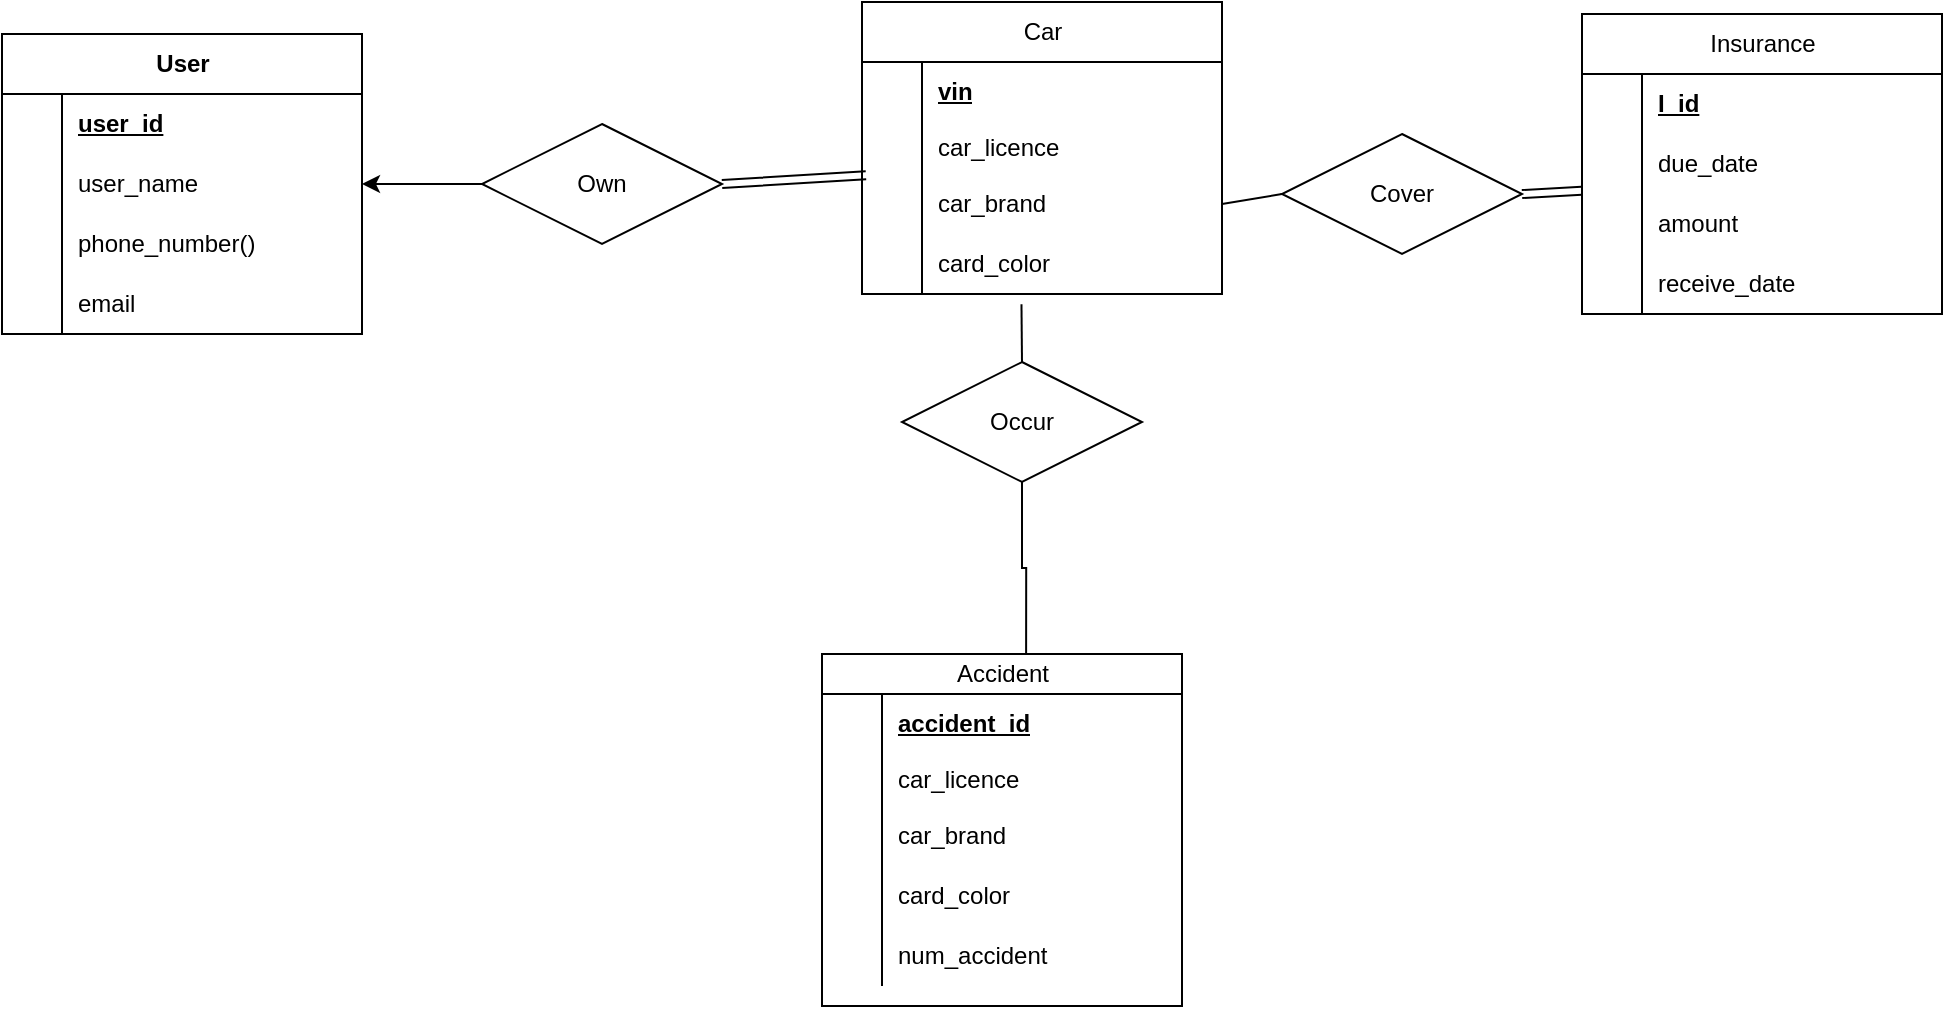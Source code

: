 <mxfile version="24.1.0" type="device">
  <diagram id="R2lEEEUBdFMjLlhIrx00" name="Page-1">
    <mxGraphModel dx="1018" dy="598" grid="1" gridSize="10" guides="1" tooltips="1" connect="1" arrows="1" fold="1" page="1" pageScale="1" pageWidth="1169" pageHeight="827" math="0" shadow="0" extFonts="Permanent Marker^https://fonts.googleapis.com/css?family=Permanent+Marker">
      <root>
        <mxCell id="0" />
        <mxCell id="1" parent="0" />
        <mxCell id="twjAdfJz2tQ9UhTfR8Xf-1" value="User" style="shape=table;startSize=30;container=1;collapsible=1;childLayout=tableLayout;fixedRows=1;rowLines=0;fontStyle=1;align=center;resizeLast=1;html=1;" vertex="1" parent="1">
          <mxGeometry x="110" y="250" width="180" height="150" as="geometry" />
        </mxCell>
        <mxCell id="twjAdfJz2tQ9UhTfR8Xf-5" value="" style="shape=tableRow;horizontal=0;startSize=0;swimlaneHead=0;swimlaneBody=0;fillColor=none;collapsible=0;dropTarget=0;points=[[0,0.5],[1,0.5]];portConstraint=eastwest;top=0;left=0;right=0;bottom=0;" vertex="1" parent="twjAdfJz2tQ9UhTfR8Xf-1">
          <mxGeometry y="30" width="180" height="30" as="geometry" />
        </mxCell>
        <mxCell id="twjAdfJz2tQ9UhTfR8Xf-6" value="" style="shape=partialRectangle;connectable=0;fillColor=none;top=0;left=0;bottom=0;right=0;editable=1;overflow=hidden;whiteSpace=wrap;html=1;" vertex="1" parent="twjAdfJz2tQ9UhTfR8Xf-5">
          <mxGeometry width="30" height="30" as="geometry">
            <mxRectangle width="30" height="30" as="alternateBounds" />
          </mxGeometry>
        </mxCell>
        <mxCell id="twjAdfJz2tQ9UhTfR8Xf-7" value="&lt;u&gt;&lt;b&gt;user_id&lt;/b&gt;&lt;/u&gt;" style="shape=partialRectangle;connectable=0;fillColor=none;top=0;left=0;bottom=0;right=0;align=left;spacingLeft=6;overflow=hidden;whiteSpace=wrap;html=1;" vertex="1" parent="twjAdfJz2tQ9UhTfR8Xf-5">
          <mxGeometry x="30" width="150" height="30" as="geometry">
            <mxRectangle width="150" height="30" as="alternateBounds" />
          </mxGeometry>
        </mxCell>
        <mxCell id="twjAdfJz2tQ9UhTfR8Xf-8" value="" style="shape=tableRow;horizontal=0;startSize=0;swimlaneHead=0;swimlaneBody=0;fillColor=none;collapsible=0;dropTarget=0;points=[[0,0.5],[1,0.5]];portConstraint=eastwest;top=0;left=0;right=0;bottom=0;" vertex="1" parent="twjAdfJz2tQ9UhTfR8Xf-1">
          <mxGeometry y="60" width="180" height="30" as="geometry" />
        </mxCell>
        <mxCell id="twjAdfJz2tQ9UhTfR8Xf-9" value="" style="shape=partialRectangle;connectable=0;fillColor=none;top=0;left=0;bottom=0;right=0;editable=1;overflow=hidden;whiteSpace=wrap;html=1;" vertex="1" parent="twjAdfJz2tQ9UhTfR8Xf-8">
          <mxGeometry width="30" height="30" as="geometry">
            <mxRectangle width="30" height="30" as="alternateBounds" />
          </mxGeometry>
        </mxCell>
        <mxCell id="twjAdfJz2tQ9UhTfR8Xf-10" value="user_name" style="shape=partialRectangle;connectable=0;fillColor=none;top=0;left=0;bottom=0;right=0;align=left;spacingLeft=6;overflow=hidden;whiteSpace=wrap;html=1;" vertex="1" parent="twjAdfJz2tQ9UhTfR8Xf-8">
          <mxGeometry x="30" width="150" height="30" as="geometry">
            <mxRectangle width="150" height="30" as="alternateBounds" />
          </mxGeometry>
        </mxCell>
        <mxCell id="twjAdfJz2tQ9UhTfR8Xf-11" value="" style="shape=tableRow;horizontal=0;startSize=0;swimlaneHead=0;swimlaneBody=0;fillColor=none;collapsible=0;dropTarget=0;points=[[0,0.5],[1,0.5]];portConstraint=eastwest;top=0;left=0;right=0;bottom=0;" vertex="1" parent="twjAdfJz2tQ9UhTfR8Xf-1">
          <mxGeometry y="90" width="180" height="30" as="geometry" />
        </mxCell>
        <mxCell id="twjAdfJz2tQ9UhTfR8Xf-12" value="&lt;div&gt;&lt;br/&gt;&lt;/div&gt;" style="shape=partialRectangle;connectable=0;fillColor=none;top=0;left=0;bottom=0;right=0;editable=1;overflow=hidden;whiteSpace=wrap;html=1;" vertex="1" parent="twjAdfJz2tQ9UhTfR8Xf-11">
          <mxGeometry width="30" height="30" as="geometry">
            <mxRectangle width="30" height="30" as="alternateBounds" />
          </mxGeometry>
        </mxCell>
        <mxCell id="twjAdfJz2tQ9UhTfR8Xf-13" value="phone_number()" style="shape=partialRectangle;connectable=0;fillColor=none;top=0;left=0;bottom=0;right=0;align=left;spacingLeft=6;overflow=hidden;whiteSpace=wrap;html=1;" vertex="1" parent="twjAdfJz2tQ9UhTfR8Xf-11">
          <mxGeometry x="30" width="150" height="30" as="geometry">
            <mxRectangle width="150" height="30" as="alternateBounds" />
          </mxGeometry>
        </mxCell>
        <mxCell id="twjAdfJz2tQ9UhTfR8Xf-14" value="" style="shape=tableRow;horizontal=0;startSize=0;swimlaneHead=0;swimlaneBody=0;fillColor=none;collapsible=0;dropTarget=0;points=[[0,0.5],[1,0.5]];portConstraint=eastwest;top=0;left=0;right=0;bottom=0;" vertex="1" parent="twjAdfJz2tQ9UhTfR8Xf-1">
          <mxGeometry y="120" width="180" height="30" as="geometry" />
        </mxCell>
        <mxCell id="twjAdfJz2tQ9UhTfR8Xf-15" value="&lt;div&gt;&lt;br/&gt;&lt;/div&gt;" style="shape=partialRectangle;connectable=0;fillColor=none;top=0;left=0;bottom=0;right=0;editable=1;overflow=hidden;whiteSpace=wrap;html=1;" vertex="1" parent="twjAdfJz2tQ9UhTfR8Xf-14">
          <mxGeometry width="30" height="30" as="geometry">
            <mxRectangle width="30" height="30" as="alternateBounds" />
          </mxGeometry>
        </mxCell>
        <mxCell id="twjAdfJz2tQ9UhTfR8Xf-16" value="email" style="shape=partialRectangle;connectable=0;fillColor=none;top=0;left=0;bottom=0;right=0;align=left;spacingLeft=6;overflow=hidden;whiteSpace=wrap;html=1;" vertex="1" parent="twjAdfJz2tQ9UhTfR8Xf-14">
          <mxGeometry x="30" width="150" height="30" as="geometry">
            <mxRectangle width="150" height="30" as="alternateBounds" />
          </mxGeometry>
        </mxCell>
        <mxCell id="twjAdfJz2tQ9UhTfR8Xf-23" value="Car" style="shape=table;startSize=30;container=1;collapsible=1;childLayout=tableLayout;fixedRows=1;rowLines=0;fontStyle=0;align=center;resizeLast=1;html=1;" vertex="1" parent="1">
          <mxGeometry x="540" y="234" width="180" height="146.0" as="geometry" />
        </mxCell>
        <mxCell id="twjAdfJz2tQ9UhTfR8Xf-24" value="" style="shape=tableRow;horizontal=0;startSize=0;swimlaneHead=0;swimlaneBody=0;fillColor=none;collapsible=0;dropTarget=0;points=[[0,0.5],[1,0.5]];portConstraint=eastwest;top=0;left=0;right=0;bottom=0;" vertex="1" parent="twjAdfJz2tQ9UhTfR8Xf-23">
          <mxGeometry y="30" width="180" height="30" as="geometry" />
        </mxCell>
        <mxCell id="twjAdfJz2tQ9UhTfR8Xf-25" value="" style="shape=partialRectangle;connectable=0;fillColor=none;top=0;left=0;bottom=0;right=0;editable=1;overflow=hidden;whiteSpace=wrap;html=1;" vertex="1" parent="twjAdfJz2tQ9UhTfR8Xf-24">
          <mxGeometry width="30" height="30" as="geometry">
            <mxRectangle width="30" height="30" as="alternateBounds" />
          </mxGeometry>
        </mxCell>
        <mxCell id="twjAdfJz2tQ9UhTfR8Xf-26" value="&lt;b&gt;&lt;u&gt;vin&lt;/u&gt;&lt;/b&gt;" style="shape=partialRectangle;connectable=0;fillColor=none;top=0;left=0;bottom=0;right=0;align=left;spacingLeft=6;overflow=hidden;whiteSpace=wrap;html=1;" vertex="1" parent="twjAdfJz2tQ9UhTfR8Xf-24">
          <mxGeometry x="30" width="150" height="30" as="geometry">
            <mxRectangle width="150" height="30" as="alternateBounds" />
          </mxGeometry>
        </mxCell>
        <mxCell id="twjAdfJz2tQ9UhTfR8Xf-27" value="" style="shape=tableRow;horizontal=0;startSize=0;swimlaneHead=0;swimlaneBody=0;fillColor=none;collapsible=0;dropTarget=0;points=[[0,0.5],[1,0.5]];portConstraint=eastwest;top=0;left=0;right=0;bottom=0;" vertex="1" parent="twjAdfJz2tQ9UhTfR8Xf-23">
          <mxGeometry y="60" width="180" height="26" as="geometry" />
        </mxCell>
        <mxCell id="twjAdfJz2tQ9UhTfR8Xf-28" value="" style="shape=partialRectangle;connectable=0;fillColor=none;top=0;left=0;bottom=0;right=0;editable=1;overflow=hidden;whiteSpace=wrap;html=1;" vertex="1" parent="twjAdfJz2tQ9UhTfR8Xf-27">
          <mxGeometry width="30" height="26" as="geometry">
            <mxRectangle width="30" height="26" as="alternateBounds" />
          </mxGeometry>
        </mxCell>
        <mxCell id="twjAdfJz2tQ9UhTfR8Xf-29" value="car_licence" style="shape=partialRectangle;connectable=0;fillColor=none;top=0;left=0;bottom=0;right=0;align=left;spacingLeft=6;overflow=hidden;whiteSpace=wrap;html=1;" vertex="1" parent="twjAdfJz2tQ9UhTfR8Xf-27">
          <mxGeometry x="30" width="150" height="26" as="geometry">
            <mxRectangle width="150" height="26" as="alternateBounds" />
          </mxGeometry>
        </mxCell>
        <mxCell id="twjAdfJz2tQ9UhTfR8Xf-30" value="" style="shape=tableRow;horizontal=0;startSize=0;swimlaneHead=0;swimlaneBody=0;fillColor=none;collapsible=0;dropTarget=0;points=[[0,0.5],[1,0.5]];portConstraint=eastwest;top=0;left=0;right=0;bottom=0;" vertex="1" parent="twjAdfJz2tQ9UhTfR8Xf-23">
          <mxGeometry y="86" width="180" height="30" as="geometry" />
        </mxCell>
        <mxCell id="twjAdfJz2tQ9UhTfR8Xf-31" value="&lt;div&gt;&lt;br/&gt;&lt;/div&gt;" style="shape=partialRectangle;connectable=0;fillColor=none;top=0;left=0;bottom=0;right=0;editable=1;overflow=hidden;whiteSpace=wrap;html=1;" vertex="1" parent="twjAdfJz2tQ9UhTfR8Xf-30">
          <mxGeometry width="30" height="30" as="geometry">
            <mxRectangle width="30" height="30" as="alternateBounds" />
          </mxGeometry>
        </mxCell>
        <mxCell id="twjAdfJz2tQ9UhTfR8Xf-32" value="car_brand" style="shape=partialRectangle;connectable=0;fillColor=none;top=0;left=0;bottom=0;right=0;align=left;spacingLeft=6;overflow=hidden;whiteSpace=wrap;html=1;" vertex="1" parent="twjAdfJz2tQ9UhTfR8Xf-30">
          <mxGeometry x="30" width="150" height="30" as="geometry">
            <mxRectangle width="150" height="30" as="alternateBounds" />
          </mxGeometry>
        </mxCell>
        <mxCell id="twjAdfJz2tQ9UhTfR8Xf-33" value="" style="shape=tableRow;horizontal=0;startSize=0;swimlaneHead=0;swimlaneBody=0;fillColor=none;collapsible=0;dropTarget=0;points=[[0,0.5],[1,0.5]];portConstraint=eastwest;top=0;left=0;right=0;bottom=0;" vertex="1" parent="twjAdfJz2tQ9UhTfR8Xf-23">
          <mxGeometry y="116" width="180" height="30" as="geometry" />
        </mxCell>
        <mxCell id="twjAdfJz2tQ9UhTfR8Xf-34" value="&lt;div&gt;&lt;br/&gt;&lt;/div&gt;" style="shape=partialRectangle;connectable=0;fillColor=none;top=0;left=0;bottom=0;right=0;editable=1;overflow=hidden;whiteSpace=wrap;html=1;" vertex="1" parent="twjAdfJz2tQ9UhTfR8Xf-33">
          <mxGeometry width="30" height="30" as="geometry">
            <mxRectangle width="30" height="30" as="alternateBounds" />
          </mxGeometry>
        </mxCell>
        <mxCell id="twjAdfJz2tQ9UhTfR8Xf-35" value="card_color" style="shape=partialRectangle;connectable=0;fillColor=none;top=0;left=0;bottom=0;right=0;align=left;spacingLeft=6;overflow=hidden;whiteSpace=wrap;html=1;" vertex="1" parent="twjAdfJz2tQ9UhTfR8Xf-33">
          <mxGeometry x="30" width="150" height="30" as="geometry">
            <mxRectangle width="150" height="30" as="alternateBounds" />
          </mxGeometry>
        </mxCell>
        <mxCell id="twjAdfJz2tQ9UhTfR8Xf-39" value="Insurance" style="shape=table;startSize=30;container=1;collapsible=1;childLayout=tableLayout;fixedRows=1;rowLines=0;fontStyle=0;align=center;resizeLast=1;html=1;" vertex="1" parent="1">
          <mxGeometry x="900" y="240" width="180" height="150" as="geometry" />
        </mxCell>
        <mxCell id="twjAdfJz2tQ9UhTfR8Xf-40" value="" style="shape=tableRow;horizontal=0;startSize=0;swimlaneHead=0;swimlaneBody=0;fillColor=none;collapsible=0;dropTarget=0;points=[[0,0.5],[1,0.5]];portConstraint=eastwest;top=0;left=0;right=0;bottom=0;" vertex="1" parent="twjAdfJz2tQ9UhTfR8Xf-39">
          <mxGeometry y="30" width="180" height="30" as="geometry" />
        </mxCell>
        <mxCell id="twjAdfJz2tQ9UhTfR8Xf-41" value="" style="shape=partialRectangle;connectable=0;fillColor=none;top=0;left=0;bottom=0;right=0;editable=1;overflow=hidden;whiteSpace=wrap;html=1;" vertex="1" parent="twjAdfJz2tQ9UhTfR8Xf-40">
          <mxGeometry width="30" height="30" as="geometry">
            <mxRectangle width="30" height="30" as="alternateBounds" />
          </mxGeometry>
        </mxCell>
        <mxCell id="twjAdfJz2tQ9UhTfR8Xf-42" value="&lt;div style=&quot;orphans: 4;&quot;&gt;&lt;b&gt;&lt;u&gt;I_id&lt;/u&gt;&lt;/b&gt;&lt;/div&gt;" style="shape=partialRectangle;connectable=0;fillColor=none;top=0;left=0;bottom=0;right=0;align=left;spacingLeft=6;overflow=hidden;whiteSpace=wrap;html=1;" vertex="1" parent="twjAdfJz2tQ9UhTfR8Xf-40">
          <mxGeometry x="30" width="150" height="30" as="geometry">
            <mxRectangle width="150" height="30" as="alternateBounds" />
          </mxGeometry>
        </mxCell>
        <mxCell id="twjAdfJz2tQ9UhTfR8Xf-43" value="" style="shape=tableRow;horizontal=0;startSize=0;swimlaneHead=0;swimlaneBody=0;fillColor=none;collapsible=0;dropTarget=0;points=[[0,0.5],[1,0.5]];portConstraint=eastwest;top=0;left=0;right=0;bottom=0;" vertex="1" parent="twjAdfJz2tQ9UhTfR8Xf-39">
          <mxGeometry y="60" width="180" height="30" as="geometry" />
        </mxCell>
        <mxCell id="twjAdfJz2tQ9UhTfR8Xf-44" value="" style="shape=partialRectangle;connectable=0;fillColor=none;top=0;left=0;bottom=0;right=0;editable=1;overflow=hidden;whiteSpace=wrap;html=1;" vertex="1" parent="twjAdfJz2tQ9UhTfR8Xf-43">
          <mxGeometry width="30" height="30" as="geometry">
            <mxRectangle width="30" height="30" as="alternateBounds" />
          </mxGeometry>
        </mxCell>
        <mxCell id="twjAdfJz2tQ9UhTfR8Xf-45" value="due_date" style="shape=partialRectangle;connectable=0;fillColor=none;top=0;left=0;bottom=0;right=0;align=left;spacingLeft=6;overflow=hidden;whiteSpace=wrap;html=1;" vertex="1" parent="twjAdfJz2tQ9UhTfR8Xf-43">
          <mxGeometry x="30" width="150" height="30" as="geometry">
            <mxRectangle width="150" height="30" as="alternateBounds" />
          </mxGeometry>
        </mxCell>
        <mxCell id="twjAdfJz2tQ9UhTfR8Xf-46" value="" style="shape=tableRow;horizontal=0;startSize=0;swimlaneHead=0;swimlaneBody=0;fillColor=none;collapsible=0;dropTarget=0;points=[[0,0.5],[1,0.5]];portConstraint=eastwest;top=0;left=0;right=0;bottom=0;" vertex="1" parent="twjAdfJz2tQ9UhTfR8Xf-39">
          <mxGeometry y="90" width="180" height="30" as="geometry" />
        </mxCell>
        <mxCell id="twjAdfJz2tQ9UhTfR8Xf-47" value="&lt;div&gt;&lt;br/&gt;&lt;/div&gt;" style="shape=partialRectangle;connectable=0;fillColor=none;top=0;left=0;bottom=0;right=0;editable=1;overflow=hidden;whiteSpace=wrap;html=1;" vertex="1" parent="twjAdfJz2tQ9UhTfR8Xf-46">
          <mxGeometry width="30" height="30" as="geometry">
            <mxRectangle width="30" height="30" as="alternateBounds" />
          </mxGeometry>
        </mxCell>
        <mxCell id="twjAdfJz2tQ9UhTfR8Xf-48" value="amount" style="shape=partialRectangle;connectable=0;fillColor=none;top=0;left=0;bottom=0;right=0;align=left;spacingLeft=6;overflow=hidden;whiteSpace=wrap;html=1;" vertex="1" parent="twjAdfJz2tQ9UhTfR8Xf-46">
          <mxGeometry x="30" width="150" height="30" as="geometry">
            <mxRectangle width="150" height="30" as="alternateBounds" />
          </mxGeometry>
        </mxCell>
        <mxCell id="twjAdfJz2tQ9UhTfR8Xf-49" value="" style="shape=tableRow;horizontal=0;startSize=0;swimlaneHead=0;swimlaneBody=0;fillColor=none;collapsible=0;dropTarget=0;points=[[0,0.5],[1,0.5]];portConstraint=eastwest;top=0;left=0;right=0;bottom=0;" vertex="1" parent="twjAdfJz2tQ9UhTfR8Xf-39">
          <mxGeometry y="120" width="180" height="30" as="geometry" />
        </mxCell>
        <mxCell id="twjAdfJz2tQ9UhTfR8Xf-50" value="&lt;div&gt;&lt;br/&gt;&lt;/div&gt;" style="shape=partialRectangle;connectable=0;fillColor=none;top=0;left=0;bottom=0;right=0;editable=1;overflow=hidden;whiteSpace=wrap;html=1;" vertex="1" parent="twjAdfJz2tQ9UhTfR8Xf-49">
          <mxGeometry width="30" height="30" as="geometry">
            <mxRectangle width="30" height="30" as="alternateBounds" />
          </mxGeometry>
        </mxCell>
        <mxCell id="twjAdfJz2tQ9UhTfR8Xf-51" value="receive_date" style="shape=partialRectangle;connectable=0;fillColor=none;top=0;left=0;bottom=0;right=0;align=left;spacingLeft=6;overflow=hidden;whiteSpace=wrap;html=1;" vertex="1" parent="twjAdfJz2tQ9UhTfR8Xf-49">
          <mxGeometry x="30" width="150" height="30" as="geometry">
            <mxRectangle width="150" height="30" as="alternateBounds" />
          </mxGeometry>
        </mxCell>
        <mxCell id="twjAdfJz2tQ9UhTfR8Xf-53" style="edgeStyle=orthogonalEdgeStyle;rounded=0;orthogonalLoop=1;jettySize=auto;html=1;exitX=0;exitY=0.5;exitDx=0;exitDy=0;entryX=1;entryY=0.5;entryDx=0;entryDy=0;" edge="1" parent="1" source="twjAdfJz2tQ9UhTfR8Xf-52" target="twjAdfJz2tQ9UhTfR8Xf-8">
          <mxGeometry relative="1" as="geometry" />
        </mxCell>
        <mxCell id="twjAdfJz2tQ9UhTfR8Xf-52" value="Own" style="shape=rhombus;perimeter=rhombusPerimeter;whiteSpace=wrap;html=1;align=center;" vertex="1" parent="1">
          <mxGeometry x="350" y="295" width="120" height="60" as="geometry" />
        </mxCell>
        <mxCell id="twjAdfJz2tQ9UhTfR8Xf-54" value="" style="endArrow=none;html=1;rounded=0;exitX=1;exitY=0.5;exitDx=0;exitDy=0;entryX=0.011;entryY=0.02;entryDx=0;entryDy=0;entryPerimeter=0;shape=link;" edge="1" parent="1" source="twjAdfJz2tQ9UhTfR8Xf-52" target="twjAdfJz2tQ9UhTfR8Xf-30">
          <mxGeometry relative="1" as="geometry">
            <mxPoint x="460" y="320" as="sourcePoint" />
            <mxPoint x="620" y="320" as="targetPoint" />
          </mxGeometry>
        </mxCell>
        <mxCell id="twjAdfJz2tQ9UhTfR8Xf-63" value="Cover" style="shape=rhombus;perimeter=rhombusPerimeter;whiteSpace=wrap;html=1;align=center;" vertex="1" parent="1">
          <mxGeometry x="750" y="300" width="120" height="60" as="geometry" />
        </mxCell>
        <mxCell id="twjAdfJz2tQ9UhTfR8Xf-64" value="" style="shape=link;html=1;rounded=0;exitX=1;exitY=0.5;exitDx=0;exitDy=0;entryX=-0.001;entryY=-0.054;entryDx=0;entryDy=0;entryPerimeter=0;" edge="1" parent="1" source="twjAdfJz2tQ9UhTfR8Xf-63" target="twjAdfJz2tQ9UhTfR8Xf-46">
          <mxGeometry relative="1" as="geometry">
            <mxPoint x="770" y="430" as="sourcePoint" />
            <mxPoint x="930" y="430" as="targetPoint" />
          </mxGeometry>
        </mxCell>
        <mxCell id="twjAdfJz2tQ9UhTfR8Xf-66" value="" style="endArrow=none;html=1;rounded=0;exitX=1;exitY=0.5;exitDx=0;exitDy=0;entryX=0;entryY=0.5;entryDx=0;entryDy=0;" edge="1" parent="1" source="twjAdfJz2tQ9UhTfR8Xf-30" target="twjAdfJz2tQ9UhTfR8Xf-63">
          <mxGeometry relative="1" as="geometry">
            <mxPoint x="670" y="450" as="sourcePoint" />
            <mxPoint x="830" y="450" as="targetPoint" />
          </mxGeometry>
        </mxCell>
        <mxCell id="twjAdfJz2tQ9UhTfR8Xf-67" value="Accident" style="shape=table;startSize=20;container=1;collapsible=1;childLayout=tableLayout;fixedRows=1;rowLines=0;fontStyle=0;align=center;resizeLast=1;html=1;" vertex="1" parent="1">
          <mxGeometry x="520" y="560" width="180" height="176.0" as="geometry" />
        </mxCell>
        <mxCell id="twjAdfJz2tQ9UhTfR8Xf-68" value="" style="shape=tableRow;horizontal=0;startSize=0;swimlaneHead=0;swimlaneBody=0;fillColor=none;collapsible=0;dropTarget=0;points=[[0,0.5],[1,0.5]];portConstraint=eastwest;top=0;left=0;right=0;bottom=0;" vertex="1" parent="twjAdfJz2tQ9UhTfR8Xf-67">
          <mxGeometry y="20" width="180" height="30" as="geometry" />
        </mxCell>
        <mxCell id="twjAdfJz2tQ9UhTfR8Xf-69" value="" style="shape=partialRectangle;connectable=0;fillColor=none;top=0;left=0;bottom=0;right=0;editable=1;overflow=hidden;whiteSpace=wrap;html=1;" vertex="1" parent="twjAdfJz2tQ9UhTfR8Xf-68">
          <mxGeometry width="30" height="30" as="geometry">
            <mxRectangle width="30" height="30" as="alternateBounds" />
          </mxGeometry>
        </mxCell>
        <mxCell id="twjAdfJz2tQ9UhTfR8Xf-70" value="&lt;b&gt;&lt;u&gt;accident_id&lt;/u&gt;&lt;/b&gt;" style="shape=partialRectangle;connectable=0;fillColor=none;top=0;left=0;bottom=0;right=0;align=left;spacingLeft=6;overflow=hidden;whiteSpace=wrap;html=1;" vertex="1" parent="twjAdfJz2tQ9UhTfR8Xf-68">
          <mxGeometry x="30" width="150" height="30" as="geometry">
            <mxRectangle width="150" height="30" as="alternateBounds" />
          </mxGeometry>
        </mxCell>
        <mxCell id="twjAdfJz2tQ9UhTfR8Xf-71" value="" style="shape=tableRow;horizontal=0;startSize=0;swimlaneHead=0;swimlaneBody=0;fillColor=none;collapsible=0;dropTarget=0;points=[[0,0.5],[1,0.5]];portConstraint=eastwest;top=0;left=0;right=0;bottom=0;" vertex="1" parent="twjAdfJz2tQ9UhTfR8Xf-67">
          <mxGeometry y="50" width="180" height="26" as="geometry" />
        </mxCell>
        <mxCell id="twjAdfJz2tQ9UhTfR8Xf-72" value="" style="shape=partialRectangle;connectable=0;fillColor=none;top=0;left=0;bottom=0;right=0;editable=1;overflow=hidden;whiteSpace=wrap;html=1;" vertex="1" parent="twjAdfJz2tQ9UhTfR8Xf-71">
          <mxGeometry width="30" height="26" as="geometry">
            <mxRectangle width="30" height="26" as="alternateBounds" />
          </mxGeometry>
        </mxCell>
        <mxCell id="twjAdfJz2tQ9UhTfR8Xf-73" value="car_licence" style="shape=partialRectangle;connectable=0;fillColor=none;top=0;left=0;bottom=0;right=0;align=left;spacingLeft=6;overflow=hidden;whiteSpace=wrap;html=1;" vertex="1" parent="twjAdfJz2tQ9UhTfR8Xf-71">
          <mxGeometry x="30" width="150" height="26" as="geometry">
            <mxRectangle width="150" height="26" as="alternateBounds" />
          </mxGeometry>
        </mxCell>
        <mxCell id="twjAdfJz2tQ9UhTfR8Xf-74" value="" style="shape=tableRow;horizontal=0;startSize=0;swimlaneHead=0;swimlaneBody=0;fillColor=none;collapsible=0;dropTarget=0;points=[[0,0.5],[1,0.5]];portConstraint=eastwest;top=0;left=0;right=0;bottom=0;" vertex="1" parent="twjAdfJz2tQ9UhTfR8Xf-67">
          <mxGeometry y="76" width="180" height="30" as="geometry" />
        </mxCell>
        <mxCell id="twjAdfJz2tQ9UhTfR8Xf-75" value="&lt;div&gt;&lt;br/&gt;&lt;/div&gt;" style="shape=partialRectangle;connectable=0;fillColor=none;top=0;left=0;bottom=0;right=0;editable=1;overflow=hidden;whiteSpace=wrap;html=1;" vertex="1" parent="twjAdfJz2tQ9UhTfR8Xf-74">
          <mxGeometry width="30" height="30" as="geometry">
            <mxRectangle width="30" height="30" as="alternateBounds" />
          </mxGeometry>
        </mxCell>
        <mxCell id="twjAdfJz2tQ9UhTfR8Xf-76" value="car_brand" style="shape=partialRectangle;connectable=0;fillColor=none;top=0;left=0;bottom=0;right=0;align=left;spacingLeft=6;overflow=hidden;whiteSpace=wrap;html=1;" vertex="1" parent="twjAdfJz2tQ9UhTfR8Xf-74">
          <mxGeometry x="30" width="150" height="30" as="geometry">
            <mxRectangle width="150" height="30" as="alternateBounds" />
          </mxGeometry>
        </mxCell>
        <mxCell id="twjAdfJz2tQ9UhTfR8Xf-77" value="" style="shape=tableRow;horizontal=0;startSize=0;swimlaneHead=0;swimlaneBody=0;fillColor=none;collapsible=0;dropTarget=0;points=[[0,0.5],[1,0.5]];portConstraint=eastwest;top=0;left=0;right=0;bottom=0;" vertex="1" parent="twjAdfJz2tQ9UhTfR8Xf-67">
          <mxGeometry y="106" width="180" height="30" as="geometry" />
        </mxCell>
        <mxCell id="twjAdfJz2tQ9UhTfR8Xf-78" value="&lt;div&gt;&lt;br/&gt;&lt;/div&gt;" style="shape=partialRectangle;connectable=0;fillColor=none;top=0;left=0;bottom=0;right=0;editable=1;overflow=hidden;whiteSpace=wrap;html=1;" vertex="1" parent="twjAdfJz2tQ9UhTfR8Xf-77">
          <mxGeometry width="30" height="30" as="geometry">
            <mxRectangle width="30" height="30" as="alternateBounds" />
          </mxGeometry>
        </mxCell>
        <mxCell id="twjAdfJz2tQ9UhTfR8Xf-79" value="card_color" style="shape=partialRectangle;connectable=0;fillColor=none;top=0;left=0;bottom=0;right=0;align=left;spacingLeft=6;overflow=hidden;whiteSpace=wrap;html=1;" vertex="1" parent="twjAdfJz2tQ9UhTfR8Xf-77">
          <mxGeometry x="30" width="150" height="30" as="geometry">
            <mxRectangle width="150" height="30" as="alternateBounds" />
          </mxGeometry>
        </mxCell>
        <mxCell id="twjAdfJz2tQ9UhTfR8Xf-80" value="" style="shape=tableRow;horizontal=0;startSize=0;swimlaneHead=0;swimlaneBody=0;fillColor=none;collapsible=0;dropTarget=0;points=[[0,0.5],[1,0.5]];portConstraint=eastwest;top=0;left=0;right=0;bottom=0;" vertex="1" parent="twjAdfJz2tQ9UhTfR8Xf-67">
          <mxGeometry y="136" width="180" height="30" as="geometry" />
        </mxCell>
        <mxCell id="twjAdfJz2tQ9UhTfR8Xf-81" value="&lt;div&gt;&lt;br/&gt;&lt;/div&gt;" style="shape=partialRectangle;connectable=0;fillColor=none;top=0;left=0;bottom=0;right=0;editable=1;overflow=hidden;whiteSpace=wrap;html=1;" vertex="1" parent="twjAdfJz2tQ9UhTfR8Xf-80">
          <mxGeometry width="30" height="30" as="geometry">
            <mxRectangle width="30" height="30" as="alternateBounds" />
          </mxGeometry>
        </mxCell>
        <mxCell id="twjAdfJz2tQ9UhTfR8Xf-82" value="num_accident" style="shape=partialRectangle;connectable=0;fillColor=none;top=0;left=0;bottom=0;right=0;align=left;spacingLeft=6;overflow=hidden;whiteSpace=wrap;html=1;" vertex="1" parent="twjAdfJz2tQ9UhTfR8Xf-80">
          <mxGeometry x="30" width="150" height="30" as="geometry">
            <mxRectangle width="150" height="30" as="alternateBounds" />
          </mxGeometry>
        </mxCell>
        <mxCell id="twjAdfJz2tQ9UhTfR8Xf-83" value="Occur" style="shape=rhombus;perimeter=rhombusPerimeter;whiteSpace=wrap;html=1;align=center;" vertex="1" parent="1">
          <mxGeometry x="560" y="414" width="120" height="60" as="geometry" />
        </mxCell>
        <mxCell id="twjAdfJz2tQ9UhTfR8Xf-84" value="" style="endArrow=none;html=1;rounded=0;exitX=0.5;exitY=0;exitDx=0;exitDy=0;entryX=0.443;entryY=1.169;entryDx=0;entryDy=0;entryPerimeter=0;" edge="1" parent="1" source="twjAdfJz2tQ9UhTfR8Xf-83" target="twjAdfJz2tQ9UhTfR8Xf-33">
          <mxGeometry relative="1" as="geometry">
            <mxPoint x="500" y="370" as="sourcePoint" />
            <mxPoint x="660" y="370" as="targetPoint" />
          </mxGeometry>
        </mxCell>
        <mxCell id="twjAdfJz2tQ9UhTfR8Xf-85" style="edgeStyle=orthogonalEdgeStyle;rounded=0;orthogonalLoop=1;jettySize=auto;html=1;exitX=0.5;exitY=1;exitDx=0;exitDy=0;entryX=0.567;entryY=0;entryDx=0;entryDy=0;entryPerimeter=0;endArrow=none;" edge="1" parent="1" source="twjAdfJz2tQ9UhTfR8Xf-83" target="twjAdfJz2tQ9UhTfR8Xf-67">
          <mxGeometry relative="1" as="geometry" />
        </mxCell>
      </root>
    </mxGraphModel>
  </diagram>
</mxfile>
